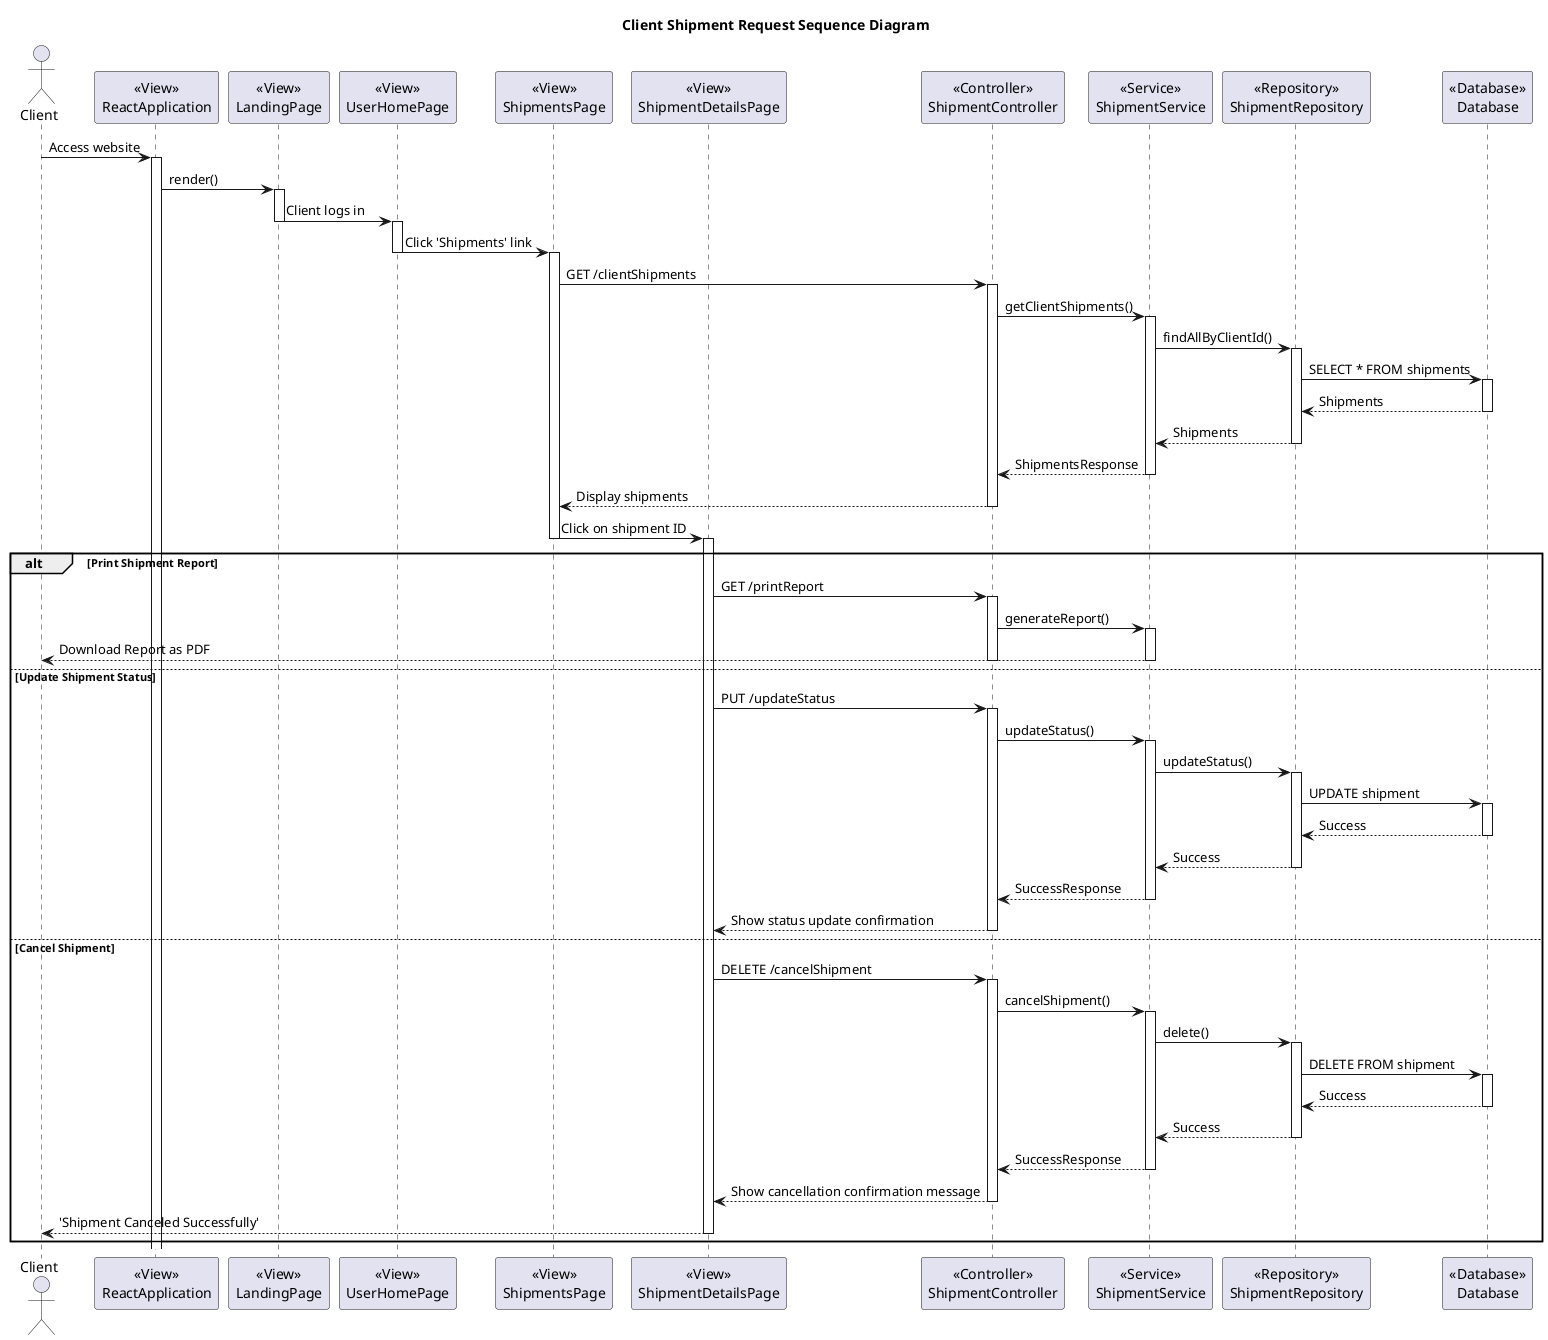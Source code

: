 @startuml
title Client Shipment Request Sequence Diagram

actor Client

participant ReactApplication as "<<View>>\nReactApplication"
participant LandingPage as "<<View>>\nLandingPage"
participant UserHomePage as "<<View>>\nUserHomePage"
participant ShipmentsPage as "<<View>>\nShipmentsPage"
participant ShipmentDetailsPage as "<<View>>\nShipmentDetailsPage"
participant ShipmentController as "<<Controller>>\nShipmentController"
participant ShipmentService as "<<Service>>\nShipmentService"
participant ShipmentRepository as "<<Repository>>\nShipmentRepository"
participant Database as "<<Database>>\nDatabase"

Client -> ReactApplication : Access website
activate ReactApplication

ReactApplication -> LandingPage : render()
activate LandingPage

LandingPage -> UserHomePage : Client logs in
deactivate LandingPage
activate UserHomePage

UserHomePage -> ShipmentsPage : Click 'Shipments' link
deactivate UserHomePage
activate ShipmentsPage

ShipmentsPage -> ShipmentController : GET /clientShipments
activate ShipmentController

ShipmentController -> ShipmentService : getClientShipments()
activate ShipmentService

ShipmentService -> ShipmentRepository : findAllByClientId()
activate ShipmentRepository

ShipmentRepository -> Database : SELECT * FROM shipments
activate Database
Database --> ShipmentRepository : Shipments
deactivate Database

ShipmentRepository --> ShipmentService : Shipments
deactivate ShipmentRepository

ShipmentService --> ShipmentController : ShipmentsResponse
deactivate ShipmentService

ShipmentController --> ShipmentsPage : Display shipments
deactivate ShipmentController

ShipmentsPage -> ShipmentDetailsPage : Click on shipment ID
deactivate ShipmentsPage
activate ShipmentDetailsPage

alt Print Shipment Report
    ShipmentDetailsPage -> ShipmentController : GET /printReport
    activate ShipmentController
    ShipmentController -> ShipmentService : generateReport()
    activate ShipmentService
    ShipmentService --> Client : Download Report as PDF
    deactivate ShipmentService
    deactivate ShipmentController
else Update Shipment Status
    ShipmentDetailsPage -> ShipmentController : PUT /updateStatus
    activate ShipmentController
    ShipmentController -> ShipmentService : updateStatus()
    activate ShipmentService
    ShipmentService -> ShipmentRepository : updateStatus()
    activate ShipmentRepository
    ShipmentRepository -> Database : UPDATE shipment
    activate Database
    Database --> ShipmentRepository : Success
    deactivate Database
    ShipmentRepository --> ShipmentService : Success
    deactivate ShipmentRepository
    ShipmentService --> ShipmentController : SuccessResponse
    deactivate ShipmentService
    ShipmentController --> ShipmentDetailsPage : Show status update confirmation
    deactivate ShipmentController
else Cancel Shipment
    ShipmentDetailsPage -> ShipmentController : DELETE /cancelShipment
    activate ShipmentController
    ShipmentController -> ShipmentService : cancelShipment()
    activate ShipmentService
    ShipmentService -> ShipmentRepository : delete()
    activate ShipmentRepository
    ShipmentRepository -> Database : DELETE FROM shipment
    activate Database
    Database --> ShipmentRepository : Success
    deactivate Database
    ShipmentRepository --> ShipmentService : Success
    deactivate ShipmentRepository
    ShipmentService --> ShipmentController : SuccessResponse
    deactivate ShipmentService
    ShipmentController --> ShipmentDetailsPage : Show cancellation confirmation message
    deactivate ShipmentController
    ShipmentDetailsPage --> Client : 'Shipment Canceled Successfully'
    deactivate ShipmentDetailsPage
end

@enduml
